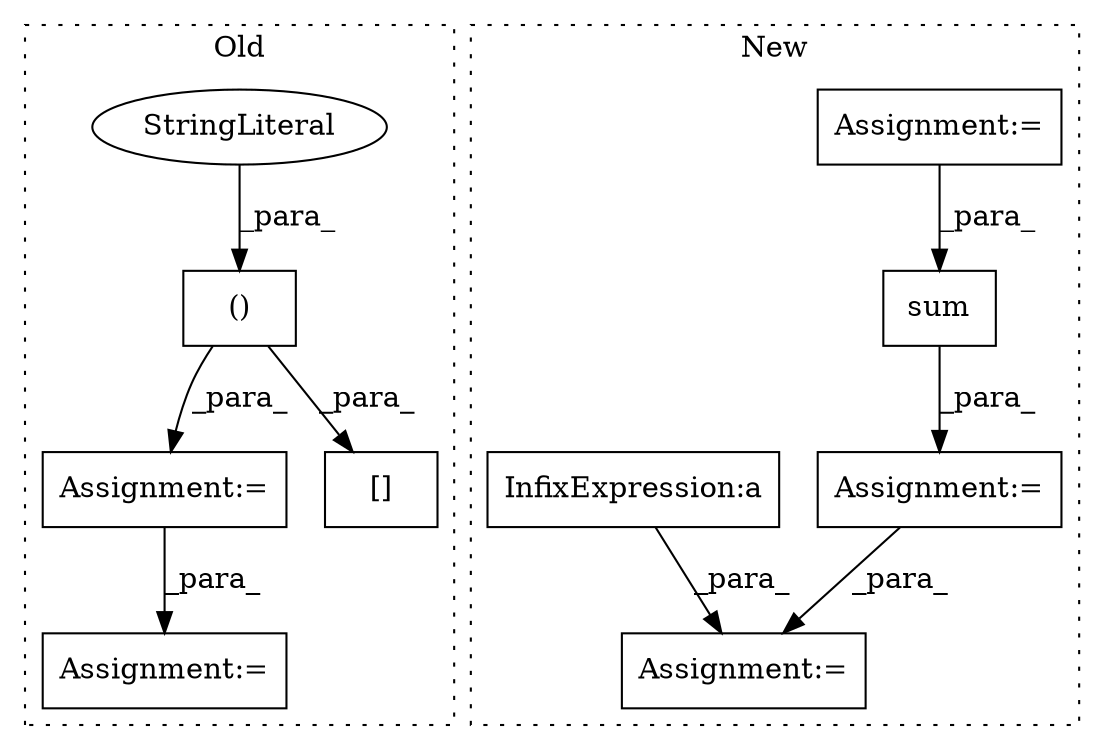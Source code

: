digraph G {
subgraph cluster0 {
1 [label="()" a="106" s="3173" l="72" shape="box"];
4 [label="Assignment:=" a="7" s="3346" l="1" shape="box"];
5 [label="Assignment:=" a="7" s="3260" l="1" shape="box"];
6 [label="StringLiteral" a="45" s="3173" l="43" shape="ellipse"];
7 [label="[]" a="2" s="3158,3245" l="15,2" shape="box"];
label = "Old";
style="dotted";
}
subgraph cluster1 {
2 [label="sum" a="32" s="3234,3243" l="4,1" shape="box"];
3 [label="Assignment:=" a="7" s="3227" l="1" shape="box"];
8 [label="Assignment:=" a="7" s="3635" l="1" shape="box"];
9 [label="Assignment:=" a="7" s="3065" l="1" shape="box"];
10 [label="InfixExpression:a" a="27" s="3553" l="3" shape="box"];
label = "New";
style="dotted";
}
1 -> 5 [label="_para_"];
1 -> 7 [label="_para_"];
2 -> 3 [label="_para_"];
3 -> 8 [label="_para_"];
5 -> 4 [label="_para_"];
6 -> 1 [label="_para_"];
9 -> 2 [label="_para_"];
10 -> 8 [label="_para_"];
}